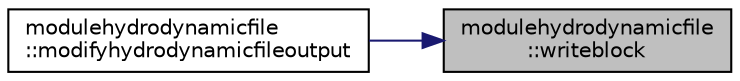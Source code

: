 digraph "modulehydrodynamicfile::writeblock"
{
 // LATEX_PDF_SIZE
  edge [fontname="Helvetica",fontsize="10",labelfontname="Helvetica",labelfontsize="10"];
  node [fontname="Helvetica",fontsize="10",shape=record];
  rankdir="RL";
  Node1 [label="modulehydrodynamicfile\l::writeblock",height=0.2,width=0.4,color="black", fillcolor="grey75", style="filled", fontcolor="black",tooltip=" "];
  Node1 -> Node2 [dir="back",color="midnightblue",fontsize="10",style="solid"];
  Node2 [label="modulehydrodynamicfile\l::modifyhydrodynamicfileoutput",height=0.2,width=0.4,color="black", fillcolor="white", style="filled",URL="$namespacemodulehydrodynamicfile.html#ab3996472f919cd0d5d57190aa0fca63e",tooltip=" "];
}
